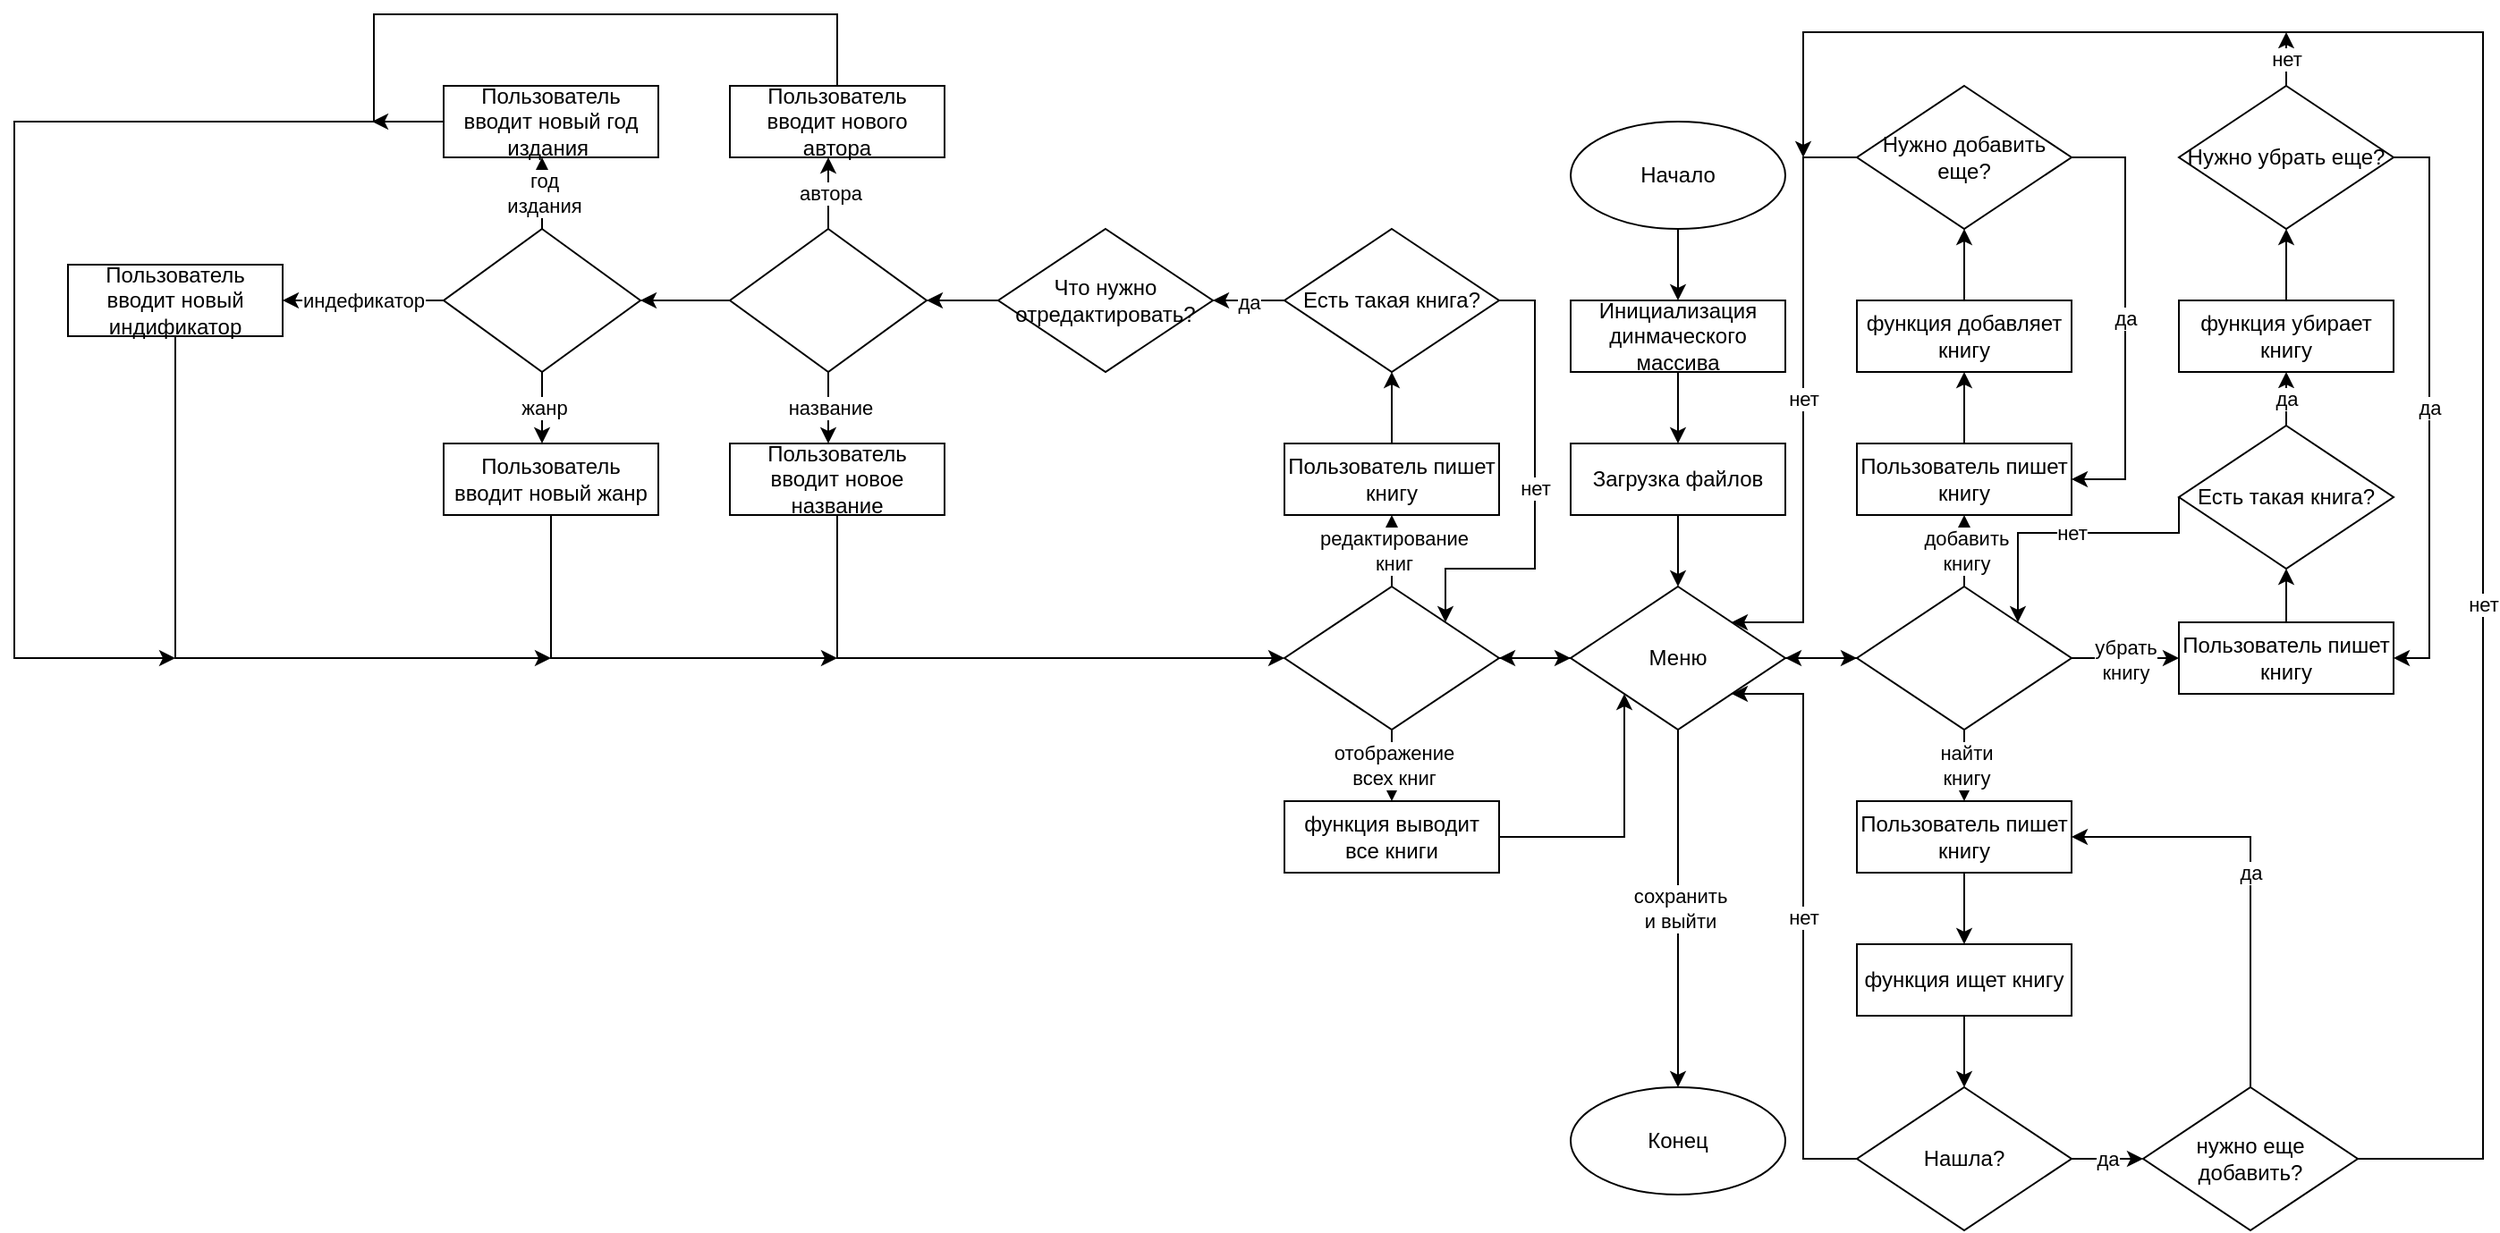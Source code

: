 <mxfile version="24.8.4">
  <diagram name="Страница — 1" id="m3Za_s9UQUNIknzllKnL">
    <mxGraphModel dx="2501" dy="1949" grid="1" gridSize="10" guides="1" tooltips="1" connect="1" arrows="1" fold="1" page="1" pageScale="1" pageWidth="827" pageHeight="1169" math="0" shadow="0">
      <root>
        <mxCell id="0" />
        <mxCell id="1" parent="0" />
        <mxCell id="5nqaa1rmnNcXR072K2Vz-4" style="edgeStyle=orthogonalEdgeStyle;rounded=0;orthogonalLoop=1;jettySize=auto;html=1;entryX=0.5;entryY=0;entryDx=0;entryDy=0;" edge="1" parent="1" source="5nqaa1rmnNcXR072K2Vz-1" target="5nqaa1rmnNcXR072K2Vz-3">
          <mxGeometry relative="1" as="geometry" />
        </mxCell>
        <mxCell id="5nqaa1rmnNcXR072K2Vz-1" value="Начало" style="ellipse;whiteSpace=wrap;html=1;" vertex="1" parent="1">
          <mxGeometry x="360" y="20" width="120" height="60" as="geometry" />
        </mxCell>
        <mxCell id="5nqaa1rmnNcXR072K2Vz-5" style="edgeStyle=orthogonalEdgeStyle;rounded=0;orthogonalLoop=1;jettySize=auto;html=1;" edge="1" parent="1" source="5nqaa1rmnNcXR072K2Vz-3">
          <mxGeometry relative="1" as="geometry">
            <mxPoint x="420" y="200" as="targetPoint" />
          </mxGeometry>
        </mxCell>
        <mxCell id="5nqaa1rmnNcXR072K2Vz-3" value="Инициализация динмаческого массива" style="rounded=0;whiteSpace=wrap;html=1;" vertex="1" parent="1">
          <mxGeometry x="360" y="120" width="120" height="40" as="geometry" />
        </mxCell>
        <mxCell id="5nqaa1rmnNcXR072K2Vz-7" style="edgeStyle=orthogonalEdgeStyle;rounded=0;orthogonalLoop=1;jettySize=auto;html=1;" edge="1" parent="1" source="5nqaa1rmnNcXR072K2Vz-6">
          <mxGeometry relative="1" as="geometry">
            <mxPoint x="420" y="280" as="targetPoint" />
          </mxGeometry>
        </mxCell>
        <mxCell id="5nqaa1rmnNcXR072K2Vz-6" value="Загрузка файлов" style="rounded=0;whiteSpace=wrap;html=1;" vertex="1" parent="1">
          <mxGeometry x="360" y="200" width="120" height="40" as="geometry" />
        </mxCell>
        <mxCell id="5nqaa1rmnNcXR072K2Vz-20" value="сохранить &lt;br&gt;и выйти" style="edgeStyle=orthogonalEdgeStyle;rounded=0;orthogonalLoop=1;jettySize=auto;html=1;" edge="1" parent="1" source="5nqaa1rmnNcXR072K2Vz-8">
          <mxGeometry relative="1" as="geometry">
            <mxPoint x="420" y="560" as="targetPoint" />
          </mxGeometry>
        </mxCell>
        <mxCell id="5nqaa1rmnNcXR072K2Vz-24" style="edgeStyle=orthogonalEdgeStyle;rounded=0;orthogonalLoop=1;jettySize=auto;html=1;" edge="1" parent="1" source="5nqaa1rmnNcXR072K2Vz-8">
          <mxGeometry relative="1" as="geometry">
            <mxPoint x="520" y="320" as="targetPoint" />
            <Array as="points">
              <mxPoint x="480" y="320" />
              <mxPoint x="480" y="320" />
            </Array>
          </mxGeometry>
        </mxCell>
        <mxCell id="5nqaa1rmnNcXR072K2Vz-33" style="edgeStyle=orthogonalEdgeStyle;rounded=0;orthogonalLoop=1;jettySize=auto;html=1;" edge="1" parent="1" source="5nqaa1rmnNcXR072K2Vz-8">
          <mxGeometry relative="1" as="geometry">
            <mxPoint x="320" y="320" as="targetPoint" />
          </mxGeometry>
        </mxCell>
        <mxCell id="5nqaa1rmnNcXR072K2Vz-8" value="Меню" style="rhombus;whiteSpace=wrap;html=1;" vertex="1" parent="1">
          <mxGeometry x="360" y="280" width="120" height="80" as="geometry" />
        </mxCell>
        <mxCell id="5nqaa1rmnNcXR072K2Vz-25" value="Конец" style="ellipse;whiteSpace=wrap;html=1;" vertex="1" parent="1">
          <mxGeometry x="360" y="560" width="120" height="60" as="geometry" />
        </mxCell>
        <mxCell id="5nqaa1rmnNcXR072K2Vz-30" value="добавить&lt;br&gt;книгу" style="edgeStyle=orthogonalEdgeStyle;rounded=0;orthogonalLoop=1;jettySize=auto;html=1;" edge="1" parent="1" source="5nqaa1rmnNcXR072K2Vz-29">
          <mxGeometry relative="1" as="geometry">
            <mxPoint x="580" y="240" as="targetPoint" />
          </mxGeometry>
        </mxCell>
        <mxCell id="5nqaa1rmnNcXR072K2Vz-31" value="убрать&lt;br&gt;книгу" style="edgeStyle=orthogonalEdgeStyle;rounded=0;orthogonalLoop=1;jettySize=auto;html=1;" edge="1" parent="1" source="5nqaa1rmnNcXR072K2Vz-29">
          <mxGeometry relative="1" as="geometry">
            <mxPoint x="700" y="320" as="targetPoint" />
          </mxGeometry>
        </mxCell>
        <mxCell id="5nqaa1rmnNcXR072K2Vz-32" value="найти&lt;br&gt;книгу" style="edgeStyle=orthogonalEdgeStyle;rounded=0;orthogonalLoop=1;jettySize=auto;html=1;" edge="1" parent="1" source="5nqaa1rmnNcXR072K2Vz-29">
          <mxGeometry relative="1" as="geometry">
            <mxPoint x="580" y="400" as="targetPoint" />
          </mxGeometry>
        </mxCell>
        <mxCell id="5nqaa1rmnNcXR072K2Vz-90" style="edgeStyle=orthogonalEdgeStyle;rounded=0;orthogonalLoop=1;jettySize=auto;html=1;entryX=1;entryY=0.5;entryDx=0;entryDy=0;" edge="1" parent="1" source="5nqaa1rmnNcXR072K2Vz-29" target="5nqaa1rmnNcXR072K2Vz-8">
          <mxGeometry relative="1" as="geometry" />
        </mxCell>
        <mxCell id="5nqaa1rmnNcXR072K2Vz-29" value="" style="rhombus;whiteSpace=wrap;html=1;" vertex="1" parent="1">
          <mxGeometry x="520" y="280" width="120" height="80" as="geometry" />
        </mxCell>
        <mxCell id="5nqaa1rmnNcXR072K2Vz-35" value="редактирование&lt;br&gt;книг" style="edgeStyle=orthogonalEdgeStyle;rounded=0;orthogonalLoop=1;jettySize=auto;html=1;" edge="1" parent="1" source="5nqaa1rmnNcXR072K2Vz-34">
          <mxGeometry relative="1" as="geometry">
            <mxPoint x="260" y="240" as="targetPoint" />
          </mxGeometry>
        </mxCell>
        <mxCell id="5nqaa1rmnNcXR072K2Vz-78" value="отображение&lt;br&gt;всех книг" style="edgeStyle=orthogonalEdgeStyle;rounded=0;orthogonalLoop=1;jettySize=auto;html=1;" edge="1" parent="1" source="5nqaa1rmnNcXR072K2Vz-34">
          <mxGeometry relative="1" as="geometry">
            <mxPoint x="260" y="400" as="targetPoint" />
          </mxGeometry>
        </mxCell>
        <mxCell id="5nqaa1rmnNcXR072K2Vz-91" style="edgeStyle=orthogonalEdgeStyle;rounded=0;orthogonalLoop=1;jettySize=auto;html=1;entryX=0;entryY=0.5;entryDx=0;entryDy=0;" edge="1" parent="1" source="5nqaa1rmnNcXR072K2Vz-34" target="5nqaa1rmnNcXR072K2Vz-8">
          <mxGeometry relative="1" as="geometry" />
        </mxCell>
        <mxCell id="5nqaa1rmnNcXR072K2Vz-34" value="" style="rhombus;whiteSpace=wrap;html=1;" vertex="1" parent="1">
          <mxGeometry x="200" y="280" width="120" height="80" as="geometry" />
        </mxCell>
        <mxCell id="5nqaa1rmnNcXR072K2Vz-60" style="edgeStyle=orthogonalEdgeStyle;rounded=0;orthogonalLoop=1;jettySize=auto;html=1;entryX=0.5;entryY=1;entryDx=0;entryDy=0;" edge="1" parent="1" source="5nqaa1rmnNcXR072K2Vz-38" target="5nqaa1rmnNcXR072K2Vz-59">
          <mxGeometry relative="1" as="geometry" />
        </mxCell>
        <mxCell id="5nqaa1rmnNcXR072K2Vz-38" value="Пользователь пишет&lt;br&gt;книгу" style="rounded=0;whiteSpace=wrap;html=1;" vertex="1" parent="1">
          <mxGeometry x="520" y="200" width="120" height="40" as="geometry" />
        </mxCell>
        <mxCell id="5nqaa1rmnNcXR072K2Vz-69" style="edgeStyle=orthogonalEdgeStyle;rounded=0;orthogonalLoop=1;jettySize=auto;html=1;" edge="1" parent="1" source="5nqaa1rmnNcXR072K2Vz-40">
          <mxGeometry relative="1" as="geometry">
            <mxPoint x="760" y="270" as="targetPoint" />
          </mxGeometry>
        </mxCell>
        <mxCell id="5nqaa1rmnNcXR072K2Vz-40" value="Пользователь пишет книгу" style="rounded=0;whiteSpace=wrap;html=1;" vertex="1" parent="1">
          <mxGeometry x="700" y="300" width="120" height="40" as="geometry" />
        </mxCell>
        <mxCell id="5nqaa1rmnNcXR072K2Vz-56" style="edgeStyle=orthogonalEdgeStyle;rounded=0;orthogonalLoop=1;jettySize=auto;html=1;entryX=0.5;entryY=0;entryDx=0;entryDy=0;" edge="1" parent="1" source="5nqaa1rmnNcXR072K2Vz-42" target="5nqaa1rmnNcXR072K2Vz-44">
          <mxGeometry relative="1" as="geometry" />
        </mxCell>
        <mxCell id="5nqaa1rmnNcXR072K2Vz-42" value="функция ищет книгу" style="rounded=0;whiteSpace=wrap;html=1;" vertex="1" parent="1">
          <mxGeometry x="520" y="480" width="120" height="40" as="geometry" />
        </mxCell>
        <mxCell id="5nqaa1rmnNcXR072K2Vz-57" value="да" style="edgeStyle=orthogonalEdgeStyle;rounded=0;orthogonalLoop=1;jettySize=auto;html=1;entryX=0;entryY=0.5;entryDx=0;entryDy=0;" edge="1" parent="1" source="5nqaa1rmnNcXR072K2Vz-44" target="5nqaa1rmnNcXR072K2Vz-48">
          <mxGeometry relative="1" as="geometry" />
        </mxCell>
        <mxCell id="5nqaa1rmnNcXR072K2Vz-76" value="нет" style="edgeStyle=orthogonalEdgeStyle;rounded=0;orthogonalLoop=1;jettySize=auto;html=1;" edge="1" parent="1" source="5nqaa1rmnNcXR072K2Vz-44" target="5nqaa1rmnNcXR072K2Vz-8">
          <mxGeometry relative="1" as="geometry">
            <mxPoint x="490" y="360" as="targetPoint" />
            <Array as="points">
              <mxPoint x="490" y="600" />
              <mxPoint x="490" y="340" />
            </Array>
          </mxGeometry>
        </mxCell>
        <mxCell id="5nqaa1rmnNcXR072K2Vz-44" value="Нашла?" style="rhombus;whiteSpace=wrap;html=1;" vertex="1" parent="1">
          <mxGeometry x="520" y="560" width="120" height="80" as="geometry" />
        </mxCell>
        <mxCell id="5nqaa1rmnNcXR072K2Vz-50" value="да" style="edgeStyle=orthogonalEdgeStyle;rounded=0;orthogonalLoop=1;jettySize=auto;html=1;exitX=0.5;exitY=0;exitDx=0;exitDy=0;" edge="1" parent="1" source="5nqaa1rmnNcXR072K2Vz-48">
          <mxGeometry relative="1" as="geometry">
            <mxPoint x="640" y="420" as="targetPoint" />
            <Array as="points">
              <mxPoint x="740" y="420" />
              <mxPoint x="640" y="420" />
            </Array>
          </mxGeometry>
        </mxCell>
        <mxCell id="5nqaa1rmnNcXR072K2Vz-58" value="нет" style="edgeStyle=orthogonalEdgeStyle;rounded=0;orthogonalLoop=1;jettySize=auto;html=1;exitX=1;exitY=0.5;exitDx=0;exitDy=0;" edge="1" parent="1" source="5nqaa1rmnNcXR072K2Vz-48">
          <mxGeometry x="-0.339" relative="1" as="geometry">
            <mxPoint x="490" y="40" as="targetPoint" />
            <Array as="points">
              <mxPoint x="870" y="600" />
              <mxPoint x="870" y="-30" />
              <mxPoint x="490" y="-30" />
            </Array>
            <mxPoint as="offset" />
          </mxGeometry>
        </mxCell>
        <mxCell id="5nqaa1rmnNcXR072K2Vz-48" value="нужно еще &lt;br&gt;добавить?" style="rhombus;whiteSpace=wrap;html=1;" vertex="1" parent="1">
          <mxGeometry x="680" y="560" width="120" height="80" as="geometry" />
        </mxCell>
        <mxCell id="5nqaa1rmnNcXR072K2Vz-55" style="edgeStyle=orthogonalEdgeStyle;rounded=0;orthogonalLoop=1;jettySize=auto;html=1;entryX=0.5;entryY=0;entryDx=0;entryDy=0;" edge="1" parent="1" source="5nqaa1rmnNcXR072K2Vz-54" target="5nqaa1rmnNcXR072K2Vz-42">
          <mxGeometry relative="1" as="geometry" />
        </mxCell>
        <mxCell id="5nqaa1rmnNcXR072K2Vz-54" value="Пользователь пишет книгу" style="rounded=0;whiteSpace=wrap;html=1;" vertex="1" parent="1">
          <mxGeometry x="520" y="400" width="120" height="40" as="geometry" />
        </mxCell>
        <mxCell id="5nqaa1rmnNcXR072K2Vz-62" style="edgeStyle=orthogonalEdgeStyle;rounded=0;orthogonalLoop=1;jettySize=auto;html=1;" edge="1" parent="1" source="5nqaa1rmnNcXR072K2Vz-59">
          <mxGeometry relative="1" as="geometry">
            <mxPoint x="580" y="80" as="targetPoint" />
          </mxGeometry>
        </mxCell>
        <mxCell id="5nqaa1rmnNcXR072K2Vz-59" value="функция добавляет книгу" style="rounded=0;whiteSpace=wrap;html=1;" vertex="1" parent="1">
          <mxGeometry x="520" y="120" width="120" height="40" as="geometry" />
        </mxCell>
        <mxCell id="5nqaa1rmnNcXR072K2Vz-87" style="edgeStyle=orthogonalEdgeStyle;rounded=0;orthogonalLoop=1;jettySize=auto;html=1;" edge="1" parent="1" source="5nqaa1rmnNcXR072K2Vz-63">
          <mxGeometry relative="1" as="geometry">
            <mxPoint y="120" as="targetPoint" />
          </mxGeometry>
        </mxCell>
        <mxCell id="5nqaa1rmnNcXR072K2Vz-63" value="Что нужно отредактировать?" style="rhombus;whiteSpace=wrap;html=1;" vertex="1" parent="1">
          <mxGeometry x="40" y="80" width="120" height="80" as="geometry" />
        </mxCell>
        <mxCell id="5nqaa1rmnNcXR072K2Vz-65" value="нет" style="edgeStyle=orthogonalEdgeStyle;rounded=0;orthogonalLoop=1;jettySize=auto;html=1;entryX=1;entryY=0;entryDx=0;entryDy=0;" edge="1" parent="1" source="5nqaa1rmnNcXR072K2Vz-64" target="5nqaa1rmnNcXR072K2Vz-8">
          <mxGeometry relative="1" as="geometry">
            <mxPoint x="490" y="260" as="targetPoint" />
            <Array as="points">
              <mxPoint x="490" y="40" />
              <mxPoint x="490" y="300" />
            </Array>
          </mxGeometry>
        </mxCell>
        <mxCell id="5nqaa1rmnNcXR072K2Vz-66" value="да" style="edgeStyle=orthogonalEdgeStyle;rounded=0;orthogonalLoop=1;jettySize=auto;html=1;entryX=1;entryY=0.5;entryDx=0;entryDy=0;exitX=1;exitY=0.5;exitDx=0;exitDy=0;" edge="1" parent="1" source="5nqaa1rmnNcXR072K2Vz-64" target="5nqaa1rmnNcXR072K2Vz-38">
          <mxGeometry relative="1" as="geometry">
            <mxPoint x="680" y="220" as="targetPoint" />
            <Array as="points">
              <mxPoint x="670" y="40" />
              <mxPoint x="670" y="220" />
            </Array>
          </mxGeometry>
        </mxCell>
        <mxCell id="5nqaa1rmnNcXR072K2Vz-64" value="Нужно добавить еще?" style="rhombus;whiteSpace=wrap;html=1;" vertex="1" parent="1">
          <mxGeometry x="520" width="120" height="80" as="geometry" />
        </mxCell>
        <mxCell id="5nqaa1rmnNcXR072K2Vz-72" style="edgeStyle=orthogonalEdgeStyle;rounded=0;orthogonalLoop=1;jettySize=auto;html=1;" edge="1" parent="1" source="5nqaa1rmnNcXR072K2Vz-68">
          <mxGeometry relative="1" as="geometry">
            <mxPoint x="760" y="80" as="targetPoint" />
          </mxGeometry>
        </mxCell>
        <mxCell id="5nqaa1rmnNcXR072K2Vz-68" value="функция убирает книгу" style="rounded=0;whiteSpace=wrap;html=1;" vertex="1" parent="1">
          <mxGeometry x="700" y="120" width="120" height="40" as="geometry" />
        </mxCell>
        <mxCell id="5nqaa1rmnNcXR072K2Vz-71" value="да" style="edgeStyle=orthogonalEdgeStyle;rounded=0;orthogonalLoop=1;jettySize=auto;html=1;" edge="1" parent="1" source="5nqaa1rmnNcXR072K2Vz-70">
          <mxGeometry relative="1" as="geometry">
            <mxPoint x="760" y="160" as="targetPoint" />
          </mxGeometry>
        </mxCell>
        <mxCell id="5nqaa1rmnNcXR072K2Vz-77" value="нет" style="edgeStyle=orthogonalEdgeStyle;rounded=0;orthogonalLoop=1;jettySize=auto;html=1;entryX=1;entryY=0;entryDx=0;entryDy=0;exitX=0;exitY=0.5;exitDx=0;exitDy=0;" edge="1" parent="1" source="5nqaa1rmnNcXR072K2Vz-70" target="5nqaa1rmnNcXR072K2Vz-29">
          <mxGeometry relative="1" as="geometry">
            <Array as="points">
              <mxPoint x="700" y="250" />
              <mxPoint x="610" y="250" />
            </Array>
          </mxGeometry>
        </mxCell>
        <mxCell id="5nqaa1rmnNcXR072K2Vz-70" value="Есть такая книга?" style="rhombus;whiteSpace=wrap;html=1;" vertex="1" parent="1">
          <mxGeometry x="700" y="190" width="120" height="80" as="geometry" />
        </mxCell>
        <mxCell id="5nqaa1rmnNcXR072K2Vz-74" value="нет" style="edgeStyle=orthogonalEdgeStyle;rounded=0;orthogonalLoop=1;jettySize=auto;html=1;" edge="1" parent="1" source="5nqaa1rmnNcXR072K2Vz-73">
          <mxGeometry relative="1" as="geometry">
            <mxPoint x="760" y="-30" as="targetPoint" />
          </mxGeometry>
        </mxCell>
        <mxCell id="5nqaa1rmnNcXR072K2Vz-75" value="да" style="edgeStyle=orthogonalEdgeStyle;rounded=0;orthogonalLoop=1;jettySize=auto;html=1;entryX=1;entryY=0.5;entryDx=0;entryDy=0;" edge="1" parent="1" source="5nqaa1rmnNcXR072K2Vz-73" target="5nqaa1rmnNcXR072K2Vz-40">
          <mxGeometry relative="1" as="geometry">
            <mxPoint x="840" y="320" as="targetPoint" />
            <Array as="points">
              <mxPoint x="840" y="40" />
              <mxPoint x="840" y="320" />
            </Array>
          </mxGeometry>
        </mxCell>
        <mxCell id="5nqaa1rmnNcXR072K2Vz-73" value="Нужно убрать еще?" style="rhombus;whiteSpace=wrap;html=1;" vertex="1" parent="1">
          <mxGeometry x="700" width="120" height="80" as="geometry" />
        </mxCell>
        <mxCell id="5nqaa1rmnNcXR072K2Vz-80" style="edgeStyle=orthogonalEdgeStyle;rounded=0;orthogonalLoop=1;jettySize=auto;html=1;" edge="1" parent="1" source="5nqaa1rmnNcXR072K2Vz-79">
          <mxGeometry relative="1" as="geometry">
            <mxPoint x="260" y="160" as="targetPoint" />
          </mxGeometry>
        </mxCell>
        <mxCell id="5nqaa1rmnNcXR072K2Vz-79" value="Пользователь пишет книгу" style="rounded=0;whiteSpace=wrap;html=1;" vertex="1" parent="1">
          <mxGeometry x="200" y="200" width="120" height="40" as="geometry" />
        </mxCell>
        <mxCell id="5nqaa1rmnNcXR072K2Vz-83" value="нет" style="edgeStyle=orthogonalEdgeStyle;rounded=0;orthogonalLoop=1;jettySize=auto;html=1;entryX=1;entryY=0;entryDx=0;entryDy=0;exitX=1;exitY=0.5;exitDx=0;exitDy=0;" edge="1" parent="1" source="5nqaa1rmnNcXR072K2Vz-82" target="5nqaa1rmnNcXR072K2Vz-34">
          <mxGeometry relative="1" as="geometry">
            <mxPoint x="340" y="280" as="targetPoint" />
            <Array as="points">
              <mxPoint x="340" y="120" />
              <mxPoint x="340" y="270" />
              <mxPoint x="290" y="270" />
            </Array>
          </mxGeometry>
        </mxCell>
        <mxCell id="5nqaa1rmnNcXR072K2Vz-84" value="да" style="edgeStyle=orthogonalEdgeStyle;rounded=0;orthogonalLoop=1;jettySize=auto;html=1;" edge="1" parent="1" source="5nqaa1rmnNcXR072K2Vz-82">
          <mxGeometry relative="1" as="geometry">
            <mxPoint x="160" y="120" as="targetPoint" />
          </mxGeometry>
        </mxCell>
        <mxCell id="5nqaa1rmnNcXR072K2Vz-82" value="Есть такая книга?" style="rhombus;whiteSpace=wrap;html=1;" vertex="1" parent="1">
          <mxGeometry x="200" y="80" width="120" height="80" as="geometry" />
        </mxCell>
        <mxCell id="5nqaa1rmnNcXR072K2Vz-92" value="название" style="edgeStyle=orthogonalEdgeStyle;rounded=0;orthogonalLoop=1;jettySize=auto;html=1;" edge="1" parent="1" source="5nqaa1rmnNcXR072K2Vz-86">
          <mxGeometry relative="1" as="geometry">
            <mxPoint x="-55" y="200" as="targetPoint" />
          </mxGeometry>
        </mxCell>
        <mxCell id="5nqaa1rmnNcXR072K2Vz-93" value="автора" style="edgeStyle=orthogonalEdgeStyle;rounded=0;orthogonalLoop=1;jettySize=auto;html=1;" edge="1" parent="1" source="5nqaa1rmnNcXR072K2Vz-86">
          <mxGeometry relative="1" as="geometry">
            <mxPoint x="-55" y="40" as="targetPoint" />
          </mxGeometry>
        </mxCell>
        <mxCell id="5nqaa1rmnNcXR072K2Vz-95" style="edgeStyle=orthogonalEdgeStyle;rounded=0;orthogonalLoop=1;jettySize=auto;html=1;" edge="1" parent="1" source="5nqaa1rmnNcXR072K2Vz-86">
          <mxGeometry relative="1" as="geometry">
            <mxPoint x="-160" y="120" as="targetPoint" />
          </mxGeometry>
        </mxCell>
        <mxCell id="5nqaa1rmnNcXR072K2Vz-86" value="" style="rhombus;whiteSpace=wrap;html=1;" vertex="1" parent="1">
          <mxGeometry x="-110" y="80" width="110" height="80" as="geometry" />
        </mxCell>
        <mxCell id="5nqaa1rmnNcXR072K2Vz-89" style="edgeStyle=orthogonalEdgeStyle;rounded=0;orthogonalLoop=1;jettySize=auto;html=1;entryX=0;entryY=1;entryDx=0;entryDy=0;" edge="1" parent="1" source="5nqaa1rmnNcXR072K2Vz-88" target="5nqaa1rmnNcXR072K2Vz-8">
          <mxGeometry relative="1" as="geometry" />
        </mxCell>
        <mxCell id="5nqaa1rmnNcXR072K2Vz-88" value="функция выводит все книги" style="rounded=0;whiteSpace=wrap;html=1;" vertex="1" parent="1">
          <mxGeometry x="200" y="400" width="120" height="40" as="geometry" />
        </mxCell>
        <mxCell id="5nqaa1rmnNcXR072K2Vz-97" value="год&lt;br&gt;издания" style="edgeStyle=orthogonalEdgeStyle;rounded=0;orthogonalLoop=1;jettySize=auto;html=1;" edge="1" parent="1" source="5nqaa1rmnNcXR072K2Vz-96">
          <mxGeometry relative="1" as="geometry">
            <mxPoint x="-215" y="40" as="targetPoint" />
          </mxGeometry>
        </mxCell>
        <mxCell id="5nqaa1rmnNcXR072K2Vz-98" value="жанр" style="edgeStyle=orthogonalEdgeStyle;rounded=0;orthogonalLoop=1;jettySize=auto;html=1;" edge="1" parent="1" source="5nqaa1rmnNcXR072K2Vz-96">
          <mxGeometry relative="1" as="geometry">
            <mxPoint x="-215" y="200" as="targetPoint" />
          </mxGeometry>
        </mxCell>
        <mxCell id="5nqaa1rmnNcXR072K2Vz-99" value="индефикатор" style="edgeStyle=orthogonalEdgeStyle;rounded=0;orthogonalLoop=1;jettySize=auto;html=1;" edge="1" parent="1" source="5nqaa1rmnNcXR072K2Vz-96">
          <mxGeometry relative="1" as="geometry">
            <mxPoint x="-360" y="120" as="targetPoint" />
          </mxGeometry>
        </mxCell>
        <mxCell id="5nqaa1rmnNcXR072K2Vz-96" value="" style="rhombus;whiteSpace=wrap;html=1;" vertex="1" parent="1">
          <mxGeometry x="-270" y="80" width="110" height="80" as="geometry" />
        </mxCell>
        <mxCell id="5nqaa1rmnNcXR072K2Vz-110" style="edgeStyle=orthogonalEdgeStyle;rounded=0;orthogonalLoop=1;jettySize=auto;html=1;" edge="1" parent="1" source="5nqaa1rmnNcXR072K2Vz-100">
          <mxGeometry relative="1" as="geometry">
            <mxPoint x="-310" y="20" as="targetPoint" />
            <Array as="points">
              <mxPoint x="-50" y="-40" />
              <mxPoint x="-309" y="-40" />
            </Array>
          </mxGeometry>
        </mxCell>
        <mxCell id="5nqaa1rmnNcXR072K2Vz-100" value="Пользователь вводит нового автора" style="rounded=0;whiteSpace=wrap;html=1;" vertex="1" parent="1">
          <mxGeometry x="-110" width="120" height="40" as="geometry" />
        </mxCell>
        <mxCell id="5nqaa1rmnNcXR072K2Vz-108" style="edgeStyle=orthogonalEdgeStyle;rounded=0;orthogonalLoop=1;jettySize=auto;html=1;" edge="1" parent="1" source="5nqaa1rmnNcXR072K2Vz-101">
          <mxGeometry relative="1" as="geometry">
            <mxPoint x="-420" y="320" as="targetPoint" />
            <Array as="points">
              <mxPoint x="-510" y="20" />
              <mxPoint x="-510" y="320" />
            </Array>
          </mxGeometry>
        </mxCell>
        <mxCell id="5nqaa1rmnNcXR072K2Vz-101" value="Пользователь вводит новый год издания&amp;nbsp;" style="rounded=0;whiteSpace=wrap;html=1;" vertex="1" parent="1">
          <mxGeometry x="-270" width="120" height="40" as="geometry" />
        </mxCell>
        <mxCell id="5nqaa1rmnNcXR072K2Vz-107" style="edgeStyle=orthogonalEdgeStyle;rounded=0;orthogonalLoop=1;jettySize=auto;html=1;exitX=0.5;exitY=1;exitDx=0;exitDy=0;" edge="1" parent="1" source="5nqaa1rmnNcXR072K2Vz-102">
          <mxGeometry relative="1" as="geometry">
            <mxPoint x="-210" y="320" as="targetPoint" />
            <Array as="points">
              <mxPoint x="-420" y="320" />
            </Array>
          </mxGeometry>
        </mxCell>
        <mxCell id="5nqaa1rmnNcXR072K2Vz-102" value="Пользователь вводит новый индификатор" style="rounded=0;whiteSpace=wrap;html=1;" vertex="1" parent="1">
          <mxGeometry x="-480" y="100" width="120" height="40" as="geometry" />
        </mxCell>
        <mxCell id="5nqaa1rmnNcXR072K2Vz-106" style="edgeStyle=orthogonalEdgeStyle;rounded=0;orthogonalLoop=1;jettySize=auto;html=1;exitX=0.5;exitY=1;exitDx=0;exitDy=0;" edge="1" parent="1" source="5nqaa1rmnNcXR072K2Vz-103">
          <mxGeometry relative="1" as="geometry">
            <mxPoint x="-50" y="320" as="targetPoint" />
            <Array as="points">
              <mxPoint x="-210" y="320" />
            </Array>
          </mxGeometry>
        </mxCell>
        <mxCell id="5nqaa1rmnNcXR072K2Vz-103" value="Пользователь вводит новый жанр" style="rounded=0;whiteSpace=wrap;html=1;" vertex="1" parent="1">
          <mxGeometry x="-270" y="200" width="120" height="40" as="geometry" />
        </mxCell>
        <mxCell id="5nqaa1rmnNcXR072K2Vz-105" style="edgeStyle=orthogonalEdgeStyle;rounded=0;orthogonalLoop=1;jettySize=auto;html=1;entryX=0;entryY=0.5;entryDx=0;entryDy=0;exitX=0.5;exitY=1;exitDx=0;exitDy=0;" edge="1" parent="1" source="5nqaa1rmnNcXR072K2Vz-104" target="5nqaa1rmnNcXR072K2Vz-34">
          <mxGeometry relative="1" as="geometry">
            <mxPoint x="-50" y="330" as="targetPoint" />
          </mxGeometry>
        </mxCell>
        <mxCell id="5nqaa1rmnNcXR072K2Vz-104" value="Пользователь вводит новое название" style="rounded=0;whiteSpace=wrap;html=1;" vertex="1" parent="1">
          <mxGeometry x="-110" y="200" width="120" height="40" as="geometry" />
        </mxCell>
      </root>
    </mxGraphModel>
  </diagram>
</mxfile>
